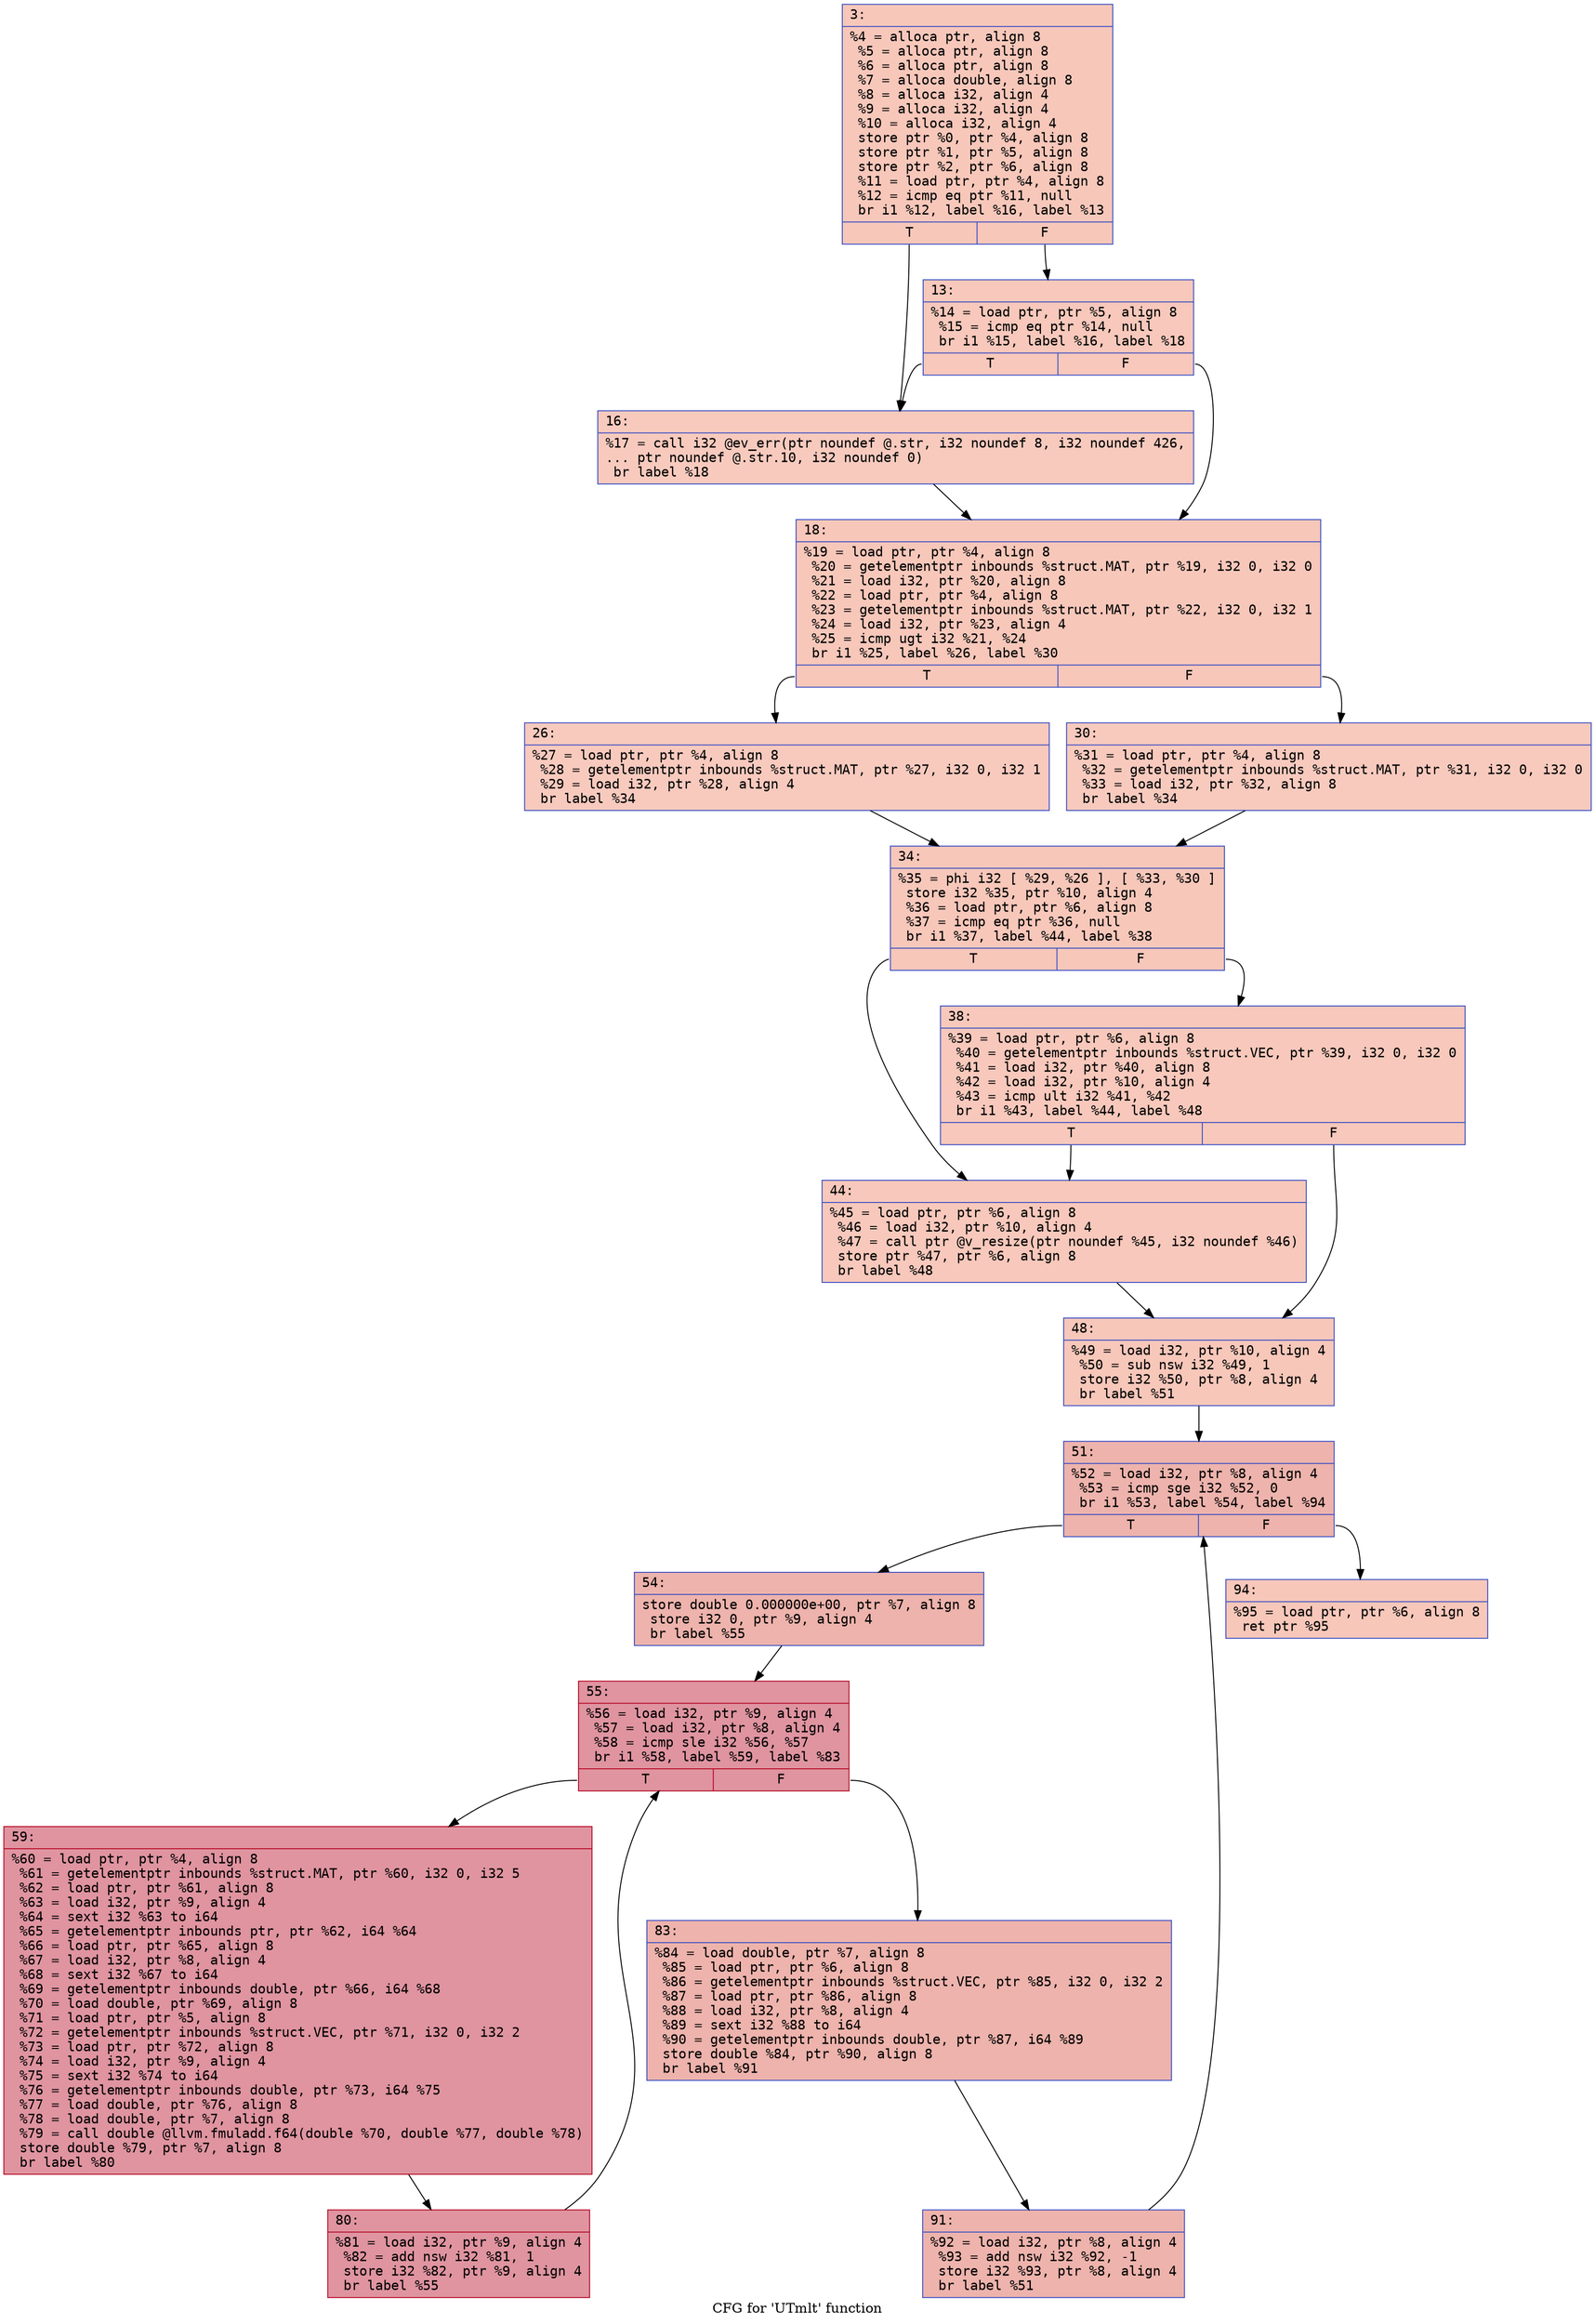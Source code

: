 digraph "CFG for 'UTmlt' function" {
	label="CFG for 'UTmlt' function";

	Node0x6000015e6850 [shape=record,color="#3d50c3ff", style=filled, fillcolor="#ec7f6370" fontname="Courier",label="{3:\l|  %4 = alloca ptr, align 8\l  %5 = alloca ptr, align 8\l  %6 = alloca ptr, align 8\l  %7 = alloca double, align 8\l  %8 = alloca i32, align 4\l  %9 = alloca i32, align 4\l  %10 = alloca i32, align 4\l  store ptr %0, ptr %4, align 8\l  store ptr %1, ptr %5, align 8\l  store ptr %2, ptr %6, align 8\l  %11 = load ptr, ptr %4, align 8\l  %12 = icmp eq ptr %11, null\l  br i1 %12, label %16, label %13\l|{<s0>T|<s1>F}}"];
	Node0x6000015e6850:s0 -> Node0x6000015e6940[tooltip="3 -> 16\nProbability 37.50%" ];
	Node0x6000015e6850:s1 -> Node0x6000015e68f0[tooltip="3 -> 13\nProbability 62.50%" ];
	Node0x6000015e68f0 [shape=record,color="#3d50c3ff", style=filled, fillcolor="#ed836670" fontname="Courier",label="{13:\l|  %14 = load ptr, ptr %5, align 8\l  %15 = icmp eq ptr %14, null\l  br i1 %15, label %16, label %18\l|{<s0>T|<s1>F}}"];
	Node0x6000015e68f0:s0 -> Node0x6000015e6940[tooltip="13 -> 16\nProbability 37.50%" ];
	Node0x6000015e68f0:s1 -> Node0x6000015e6990[tooltip="13 -> 18\nProbability 62.50%" ];
	Node0x6000015e6940 [shape=record,color="#3d50c3ff", style=filled, fillcolor="#ef886b70" fontname="Courier",label="{16:\l|  %17 = call i32 @ev_err(ptr noundef @.str, i32 noundef 8, i32 noundef 426,\l... ptr noundef @.str.10, i32 noundef 0)\l  br label %18\l}"];
	Node0x6000015e6940 -> Node0x6000015e6990[tooltip="16 -> 18\nProbability 100.00%" ];
	Node0x6000015e6990 [shape=record,color="#3d50c3ff", style=filled, fillcolor="#ec7f6370" fontname="Courier",label="{18:\l|  %19 = load ptr, ptr %4, align 8\l  %20 = getelementptr inbounds %struct.MAT, ptr %19, i32 0, i32 0\l  %21 = load i32, ptr %20, align 8\l  %22 = load ptr, ptr %4, align 8\l  %23 = getelementptr inbounds %struct.MAT, ptr %22, i32 0, i32 1\l  %24 = load i32, ptr %23, align 4\l  %25 = icmp ugt i32 %21, %24\l  br i1 %25, label %26, label %30\l|{<s0>T|<s1>F}}"];
	Node0x6000015e6990:s0 -> Node0x6000015e69e0[tooltip="18 -> 26\nProbability 50.00%" ];
	Node0x6000015e6990:s1 -> Node0x6000015e6a30[tooltip="18 -> 30\nProbability 50.00%" ];
	Node0x6000015e69e0 [shape=record,color="#3d50c3ff", style=filled, fillcolor="#ef886b70" fontname="Courier",label="{26:\l|  %27 = load ptr, ptr %4, align 8\l  %28 = getelementptr inbounds %struct.MAT, ptr %27, i32 0, i32 1\l  %29 = load i32, ptr %28, align 4\l  br label %34\l}"];
	Node0x6000015e69e0 -> Node0x6000015e6a80[tooltip="26 -> 34\nProbability 100.00%" ];
	Node0x6000015e6a30 [shape=record,color="#3d50c3ff", style=filled, fillcolor="#ef886b70" fontname="Courier",label="{30:\l|  %31 = load ptr, ptr %4, align 8\l  %32 = getelementptr inbounds %struct.MAT, ptr %31, i32 0, i32 0\l  %33 = load i32, ptr %32, align 8\l  br label %34\l}"];
	Node0x6000015e6a30 -> Node0x6000015e6a80[tooltip="30 -> 34\nProbability 100.00%" ];
	Node0x6000015e6a80 [shape=record,color="#3d50c3ff", style=filled, fillcolor="#ec7f6370" fontname="Courier",label="{34:\l|  %35 = phi i32 [ %29, %26 ], [ %33, %30 ]\l  store i32 %35, ptr %10, align 4\l  %36 = load ptr, ptr %6, align 8\l  %37 = icmp eq ptr %36, null\l  br i1 %37, label %44, label %38\l|{<s0>T|<s1>F}}"];
	Node0x6000015e6a80:s0 -> Node0x6000015e6b20[tooltip="34 -> 44\nProbability 37.50%" ];
	Node0x6000015e6a80:s1 -> Node0x6000015e6ad0[tooltip="34 -> 38\nProbability 62.50%" ];
	Node0x6000015e6ad0 [shape=record,color="#3d50c3ff", style=filled, fillcolor="#ed836670" fontname="Courier",label="{38:\l|  %39 = load ptr, ptr %6, align 8\l  %40 = getelementptr inbounds %struct.VEC, ptr %39, i32 0, i32 0\l  %41 = load i32, ptr %40, align 8\l  %42 = load i32, ptr %10, align 4\l  %43 = icmp ult i32 %41, %42\l  br i1 %43, label %44, label %48\l|{<s0>T|<s1>F}}"];
	Node0x6000015e6ad0:s0 -> Node0x6000015e6b20[tooltip="38 -> 44\nProbability 50.00%" ];
	Node0x6000015e6ad0:s1 -> Node0x6000015e6b70[tooltip="38 -> 48\nProbability 50.00%" ];
	Node0x6000015e6b20 [shape=record,color="#3d50c3ff", style=filled, fillcolor="#ed836670" fontname="Courier",label="{44:\l|  %45 = load ptr, ptr %6, align 8\l  %46 = load i32, ptr %10, align 4\l  %47 = call ptr @v_resize(ptr noundef %45, i32 noundef %46)\l  store ptr %47, ptr %6, align 8\l  br label %48\l}"];
	Node0x6000015e6b20 -> Node0x6000015e6b70[tooltip="44 -> 48\nProbability 100.00%" ];
	Node0x6000015e6b70 [shape=record,color="#3d50c3ff", style=filled, fillcolor="#ec7f6370" fontname="Courier",label="{48:\l|  %49 = load i32, ptr %10, align 4\l  %50 = sub nsw i32 %49, 1\l  store i32 %50, ptr %8, align 4\l  br label %51\l}"];
	Node0x6000015e6b70 -> Node0x6000015e6bc0[tooltip="48 -> 51\nProbability 100.00%" ];
	Node0x6000015e6bc0 [shape=record,color="#3d50c3ff", style=filled, fillcolor="#d6524470" fontname="Courier",label="{51:\l|  %52 = load i32, ptr %8, align 4\l  %53 = icmp sge i32 %52, 0\l  br i1 %53, label %54, label %94\l|{<s0>T|<s1>F}}"];
	Node0x6000015e6bc0:s0 -> Node0x6000015e6c10[tooltip="51 -> 54\nProbability 96.88%" ];
	Node0x6000015e6bc0:s1 -> Node0x6000015e6df0[tooltip="51 -> 94\nProbability 3.12%" ];
	Node0x6000015e6c10 [shape=record,color="#3d50c3ff", style=filled, fillcolor="#d6524470" fontname="Courier",label="{54:\l|  store double 0.000000e+00, ptr %7, align 8\l  store i32 0, ptr %9, align 4\l  br label %55\l}"];
	Node0x6000015e6c10 -> Node0x6000015e6c60[tooltip="54 -> 55\nProbability 100.00%" ];
	Node0x6000015e6c60 [shape=record,color="#b70d28ff", style=filled, fillcolor="#b70d2870" fontname="Courier",label="{55:\l|  %56 = load i32, ptr %9, align 4\l  %57 = load i32, ptr %8, align 4\l  %58 = icmp sle i32 %56, %57\l  br i1 %58, label %59, label %83\l|{<s0>T|<s1>F}}"];
	Node0x6000015e6c60:s0 -> Node0x6000015e6cb0[tooltip="55 -> 59\nProbability 96.88%" ];
	Node0x6000015e6c60:s1 -> Node0x6000015e6d50[tooltip="55 -> 83\nProbability 3.12%" ];
	Node0x6000015e6cb0 [shape=record,color="#b70d28ff", style=filled, fillcolor="#b70d2870" fontname="Courier",label="{59:\l|  %60 = load ptr, ptr %4, align 8\l  %61 = getelementptr inbounds %struct.MAT, ptr %60, i32 0, i32 5\l  %62 = load ptr, ptr %61, align 8\l  %63 = load i32, ptr %9, align 4\l  %64 = sext i32 %63 to i64\l  %65 = getelementptr inbounds ptr, ptr %62, i64 %64\l  %66 = load ptr, ptr %65, align 8\l  %67 = load i32, ptr %8, align 4\l  %68 = sext i32 %67 to i64\l  %69 = getelementptr inbounds double, ptr %66, i64 %68\l  %70 = load double, ptr %69, align 8\l  %71 = load ptr, ptr %5, align 8\l  %72 = getelementptr inbounds %struct.VEC, ptr %71, i32 0, i32 2\l  %73 = load ptr, ptr %72, align 8\l  %74 = load i32, ptr %9, align 4\l  %75 = sext i32 %74 to i64\l  %76 = getelementptr inbounds double, ptr %73, i64 %75\l  %77 = load double, ptr %76, align 8\l  %78 = load double, ptr %7, align 8\l  %79 = call double @llvm.fmuladd.f64(double %70, double %77, double %78)\l  store double %79, ptr %7, align 8\l  br label %80\l}"];
	Node0x6000015e6cb0 -> Node0x6000015e6d00[tooltip="59 -> 80\nProbability 100.00%" ];
	Node0x6000015e6d00 [shape=record,color="#b70d28ff", style=filled, fillcolor="#b70d2870" fontname="Courier",label="{80:\l|  %81 = load i32, ptr %9, align 4\l  %82 = add nsw i32 %81, 1\l  store i32 %82, ptr %9, align 4\l  br label %55\l}"];
	Node0x6000015e6d00 -> Node0x6000015e6c60[tooltip="80 -> 55\nProbability 100.00%" ];
	Node0x6000015e6d50 [shape=record,color="#3d50c3ff", style=filled, fillcolor="#d6524470" fontname="Courier",label="{83:\l|  %84 = load double, ptr %7, align 8\l  %85 = load ptr, ptr %6, align 8\l  %86 = getelementptr inbounds %struct.VEC, ptr %85, i32 0, i32 2\l  %87 = load ptr, ptr %86, align 8\l  %88 = load i32, ptr %8, align 4\l  %89 = sext i32 %88 to i64\l  %90 = getelementptr inbounds double, ptr %87, i64 %89\l  store double %84, ptr %90, align 8\l  br label %91\l}"];
	Node0x6000015e6d50 -> Node0x6000015e6da0[tooltip="83 -> 91\nProbability 100.00%" ];
	Node0x6000015e6da0 [shape=record,color="#3d50c3ff", style=filled, fillcolor="#d6524470" fontname="Courier",label="{91:\l|  %92 = load i32, ptr %8, align 4\l  %93 = add nsw i32 %92, -1\l  store i32 %93, ptr %8, align 4\l  br label %51\l}"];
	Node0x6000015e6da0 -> Node0x6000015e6bc0[tooltip="91 -> 51\nProbability 100.00%" ];
	Node0x6000015e6df0 [shape=record,color="#3d50c3ff", style=filled, fillcolor="#ec7f6370" fontname="Courier",label="{94:\l|  %95 = load ptr, ptr %6, align 8\l  ret ptr %95\l}"];
}
